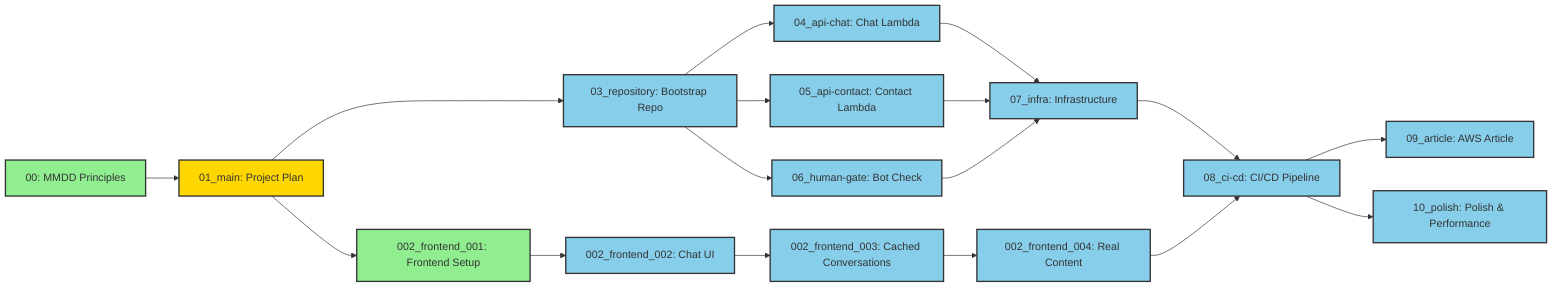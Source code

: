 %%{init: {'theme':'base', 'themeVariables': {'primaryColor': '#ffffff', 'primaryTextColor': '#333', 'primaryBorderColor': '#333', 'lineColor': '#333', 'secondaryColor': '#f0f0f0', 'tertiaryColor': '#f0f0f0', 'background': '#e8e8e8', 'mainBkg': '#e8e8e8', 'secondBkg': '#e8e8e8'}}}%%
flowchart LR
    U00["00: MMDD Principles"]
    U01["01_main: Project Plan"]
    U002_001["002_frontend_001: Frontend Setup"]
    U002_002["002_frontend_002: Chat UI"]
    U002_003["002_frontend_003: Cached Conversations"]
    U002_004["002_frontend_004: Real Content"]
    U03["03_repository: Bootstrap Repo"]
    U04["04_api-chat: Chat Lambda"]
    U05["05_api-contact: Contact Lambda"]
    U06["06_human-gate: Bot Check"]
    U07["07_infra: Infrastructure"]
    U08["08_ci-cd: CI/CD Pipeline"]
    U09["09_article: AWS Article"]
    U10["10_polish: Polish & Performance"]

    U00 --> U01
    U01 --> U002_001
    U002_001 --> U002_002
    U002_002 --> U002_003
    U002_003 --> U002_004
    U01 --> U03
    U03 --> U04
    U03 --> U05
    U03 --> U06
    U04 --> U07
    U05 --> U07
    U06 --> U07
    U07 --> U08
    U002_004 --> U08
    U08 --> U09
    U08 --> U10

    classDef completed fill:#90EE90,stroke:#333,stroke-width:2px
    classDef inProgress fill:#FFD700,stroke:#333,stroke-width:2px
    classDef planned fill:#87CEEB,stroke:#333,stroke-width:2px

    class U00,U002_001 completed
    class U01 inProgress
    class U002_002,U002_003,U002_004,U03,U04,U05,U06,U07,U08,U09,U10 planned